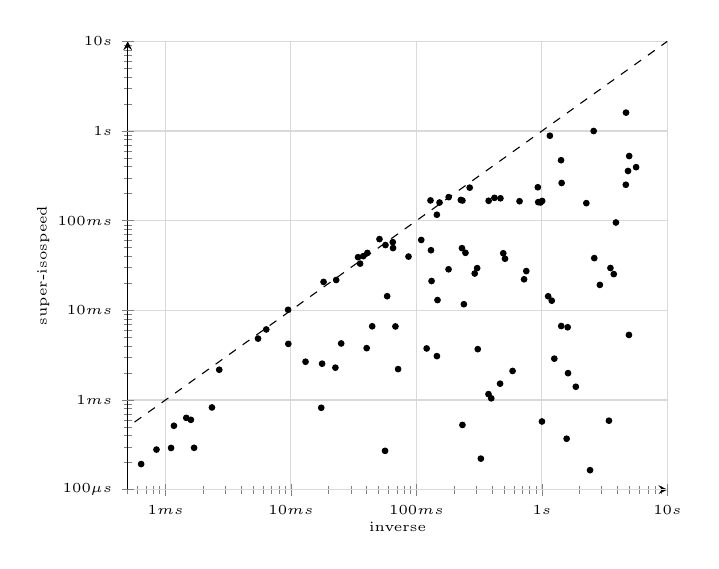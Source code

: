 \begin{tikzpicture}
\begin{axis}[
	font = \tiny,
	axis lines = left,
	axis lines = left,
	grid = major,
	grid style = {draw=gray!30},
	xmode = log,
	ymode = log,
	ymin = 0.1,
	ymax = 10000,
	xmin = 0.5,
	xmax = 10000,
	xlabel = {inverse},
	ylabel = {super-isospeed},
	label shift = {-6pt},
	% log ticks with fixed point,
	xtick = {0.1, 1, 10, 100, 1000, 10000, 100000, 1000000, 10000000},
	ytick = {0.1, 1, 10, 100, 1000, 10000, 100000, 1000000, 10000000},
	xticklabels = \empty,
	yticklabels = \empty,
	extra x ticks = {0.1, 1, 10, 100, 1000, 10000, 60000, 600000, 1800000, 3600000},
	extra x tick labels = {$100 {\mu}s$, $1 ms$, $10 ms$, $100 ms$, $1 s$, $10 s$, $1 m.$, $10 m.$, $30 m.$, $1 h$},
	extra y ticks = {0.1, 1, 10, 100, 1000, 10000, 60000, 600000, 1800000, 3600000},
	extra y tick labels = {$100 {\mu}s$, $1 ms$, $10 ms$, $100 ms$, $1 s$, $10 s$, $1 m.$, $10 m.$, $30 m.$, $1 h$},
]
	\addplot [only marks, mark size=1pt] coordinates {
		(17.718, 2.541)
		(1005.46, 165.945)
		(37.691, 40.207)
		(1.691, 0.293)
		(226.094, 170.324)
		(13.073, 2.672)
		(17.438, 0.819)
		(1.109, 0.292)
		(974.871, 159.647)
		(928.59, 235.917)
		(418.742, 179.731)
		(22.947, 21.797)
		(1122.072, 14.354)
		(56.251, 0.271)
		(1001.881, 0.576)
		(238.96, 11.703)
		(464.424, 1.521)
		(145.723, 3.086)
		(1256.47, 2.893)
		(1426.796, 6.688)
		(721.413, 22.195)
		(40.148, 3.788)
		(25.142, 4.273)
		(304.896, 29.576)
		(492.299, 43.298)
		(1158.273, 886.168)
		(2.683, 2.175)
		(120.731, 3.758)
		(467.678, 177.673)
		(0.64, 0.193)
		(56.662, 53.482)
		(1.168, 0.516)
		(584.157, 2.109)
		(246.043, 43.806)
		(18.201, 20.749)
		(1865.007, 1.406)
		(265.883, 233.52)
		(40.662, 43.685)
		(34.274, 39.189)
		(0.848, 0.28)
		(1575.859, 0.37)
		(376.517, 166.694)
		(86.516, 39.773)
		(291.593, 25.747)
		(2261.899, 156.906)
		(152.93, 159.381)
		(22.612, 2.295)
		(1199.045, 12.812)
		(2586.557, 1000.277)
		(1.465, 0.632)
		(147.312, 13.017)
		(1422.375, 472.414)
		(130.674, 46.834)
		(1616.693, 1.993)
		(375.401, 1.163)
		(663.824, 164.831)
		(132.072, 21.236)
		(394.885, 1.044)
		(68.043, 6.616)
		(58.468, 14.386)
		(3519.47, 29.663)
		(109.286, 60.95)
		(308.401, 3.693)
		(71.505, 2.211)
		(232.742, 0.527)
		(65.132, 49.519)
		(508.285, 37.644)
		(935.278, 160.996)
		(5638.946, 395.264)
		(1605.749, 6.476)
		(5.468, 4.841)
		(3742.33, 25.365)
		(4685.734, 1603.882)
		(232.692, 167.869)
		(1437.287, 263.308)
		(4965.51, 525.857)
		(4943.175, 5.319)
		(3425.153, 0.588)
		(326.374, 0.222)
		(6.359, 6.123)
		(2.346, 0.826)
		(751.451, 27.415)
		(129.473, 168.333)
		(230.746, 49.374)
		(2898.458, 19.227)
		(9.534, 4.227)
		(145.604, 116.477)
		(9.493, 10.134)
		(180.826, 183.126)
		(4666.582, 251.67)
		(2615.879, 38.252)
		(44.431, 6.642)
		(35.596, 33.208)
		(50.781, 62.291)
		(64.83, 57.625)
		(2421.264, 0.165)
		(3892.228, 95.447)
		(4861.731, 358.375)
		(180.444, 28.695)
		(1.595, 0.601)
	};
	\addplot+ [mark=none, black, dashed, domain=0.1:10000] {x};
\end{axis}
\end{tikzpicture}
